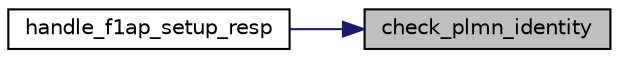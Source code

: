 digraph "check_plmn_identity"
{
 // LATEX_PDF_SIZE
  edge [fontname="Helvetica",fontsize="10",labelfontname="Helvetica",labelfontsize="10"];
  node [fontname="Helvetica",fontsize="10",shape=record];
  rankdir="RL";
  Node1 [label="check_plmn_identity",height=0.2,width=0.4,color="black", fillcolor="grey75", style="filled", fontcolor="black",tooltip=" "];
  Node1 -> Node2 [dir="back",color="midnightblue",fontsize="10",style="solid",fontname="Helvetica"];
  Node2 [label="handle_f1ap_setup_resp",height=0.2,width=0.4,color="black", fillcolor="white", style="filled",URL="$group____enb__app.html#ga38c2de0146be2143ded8a231703158ad",tooltip=" "];
}
